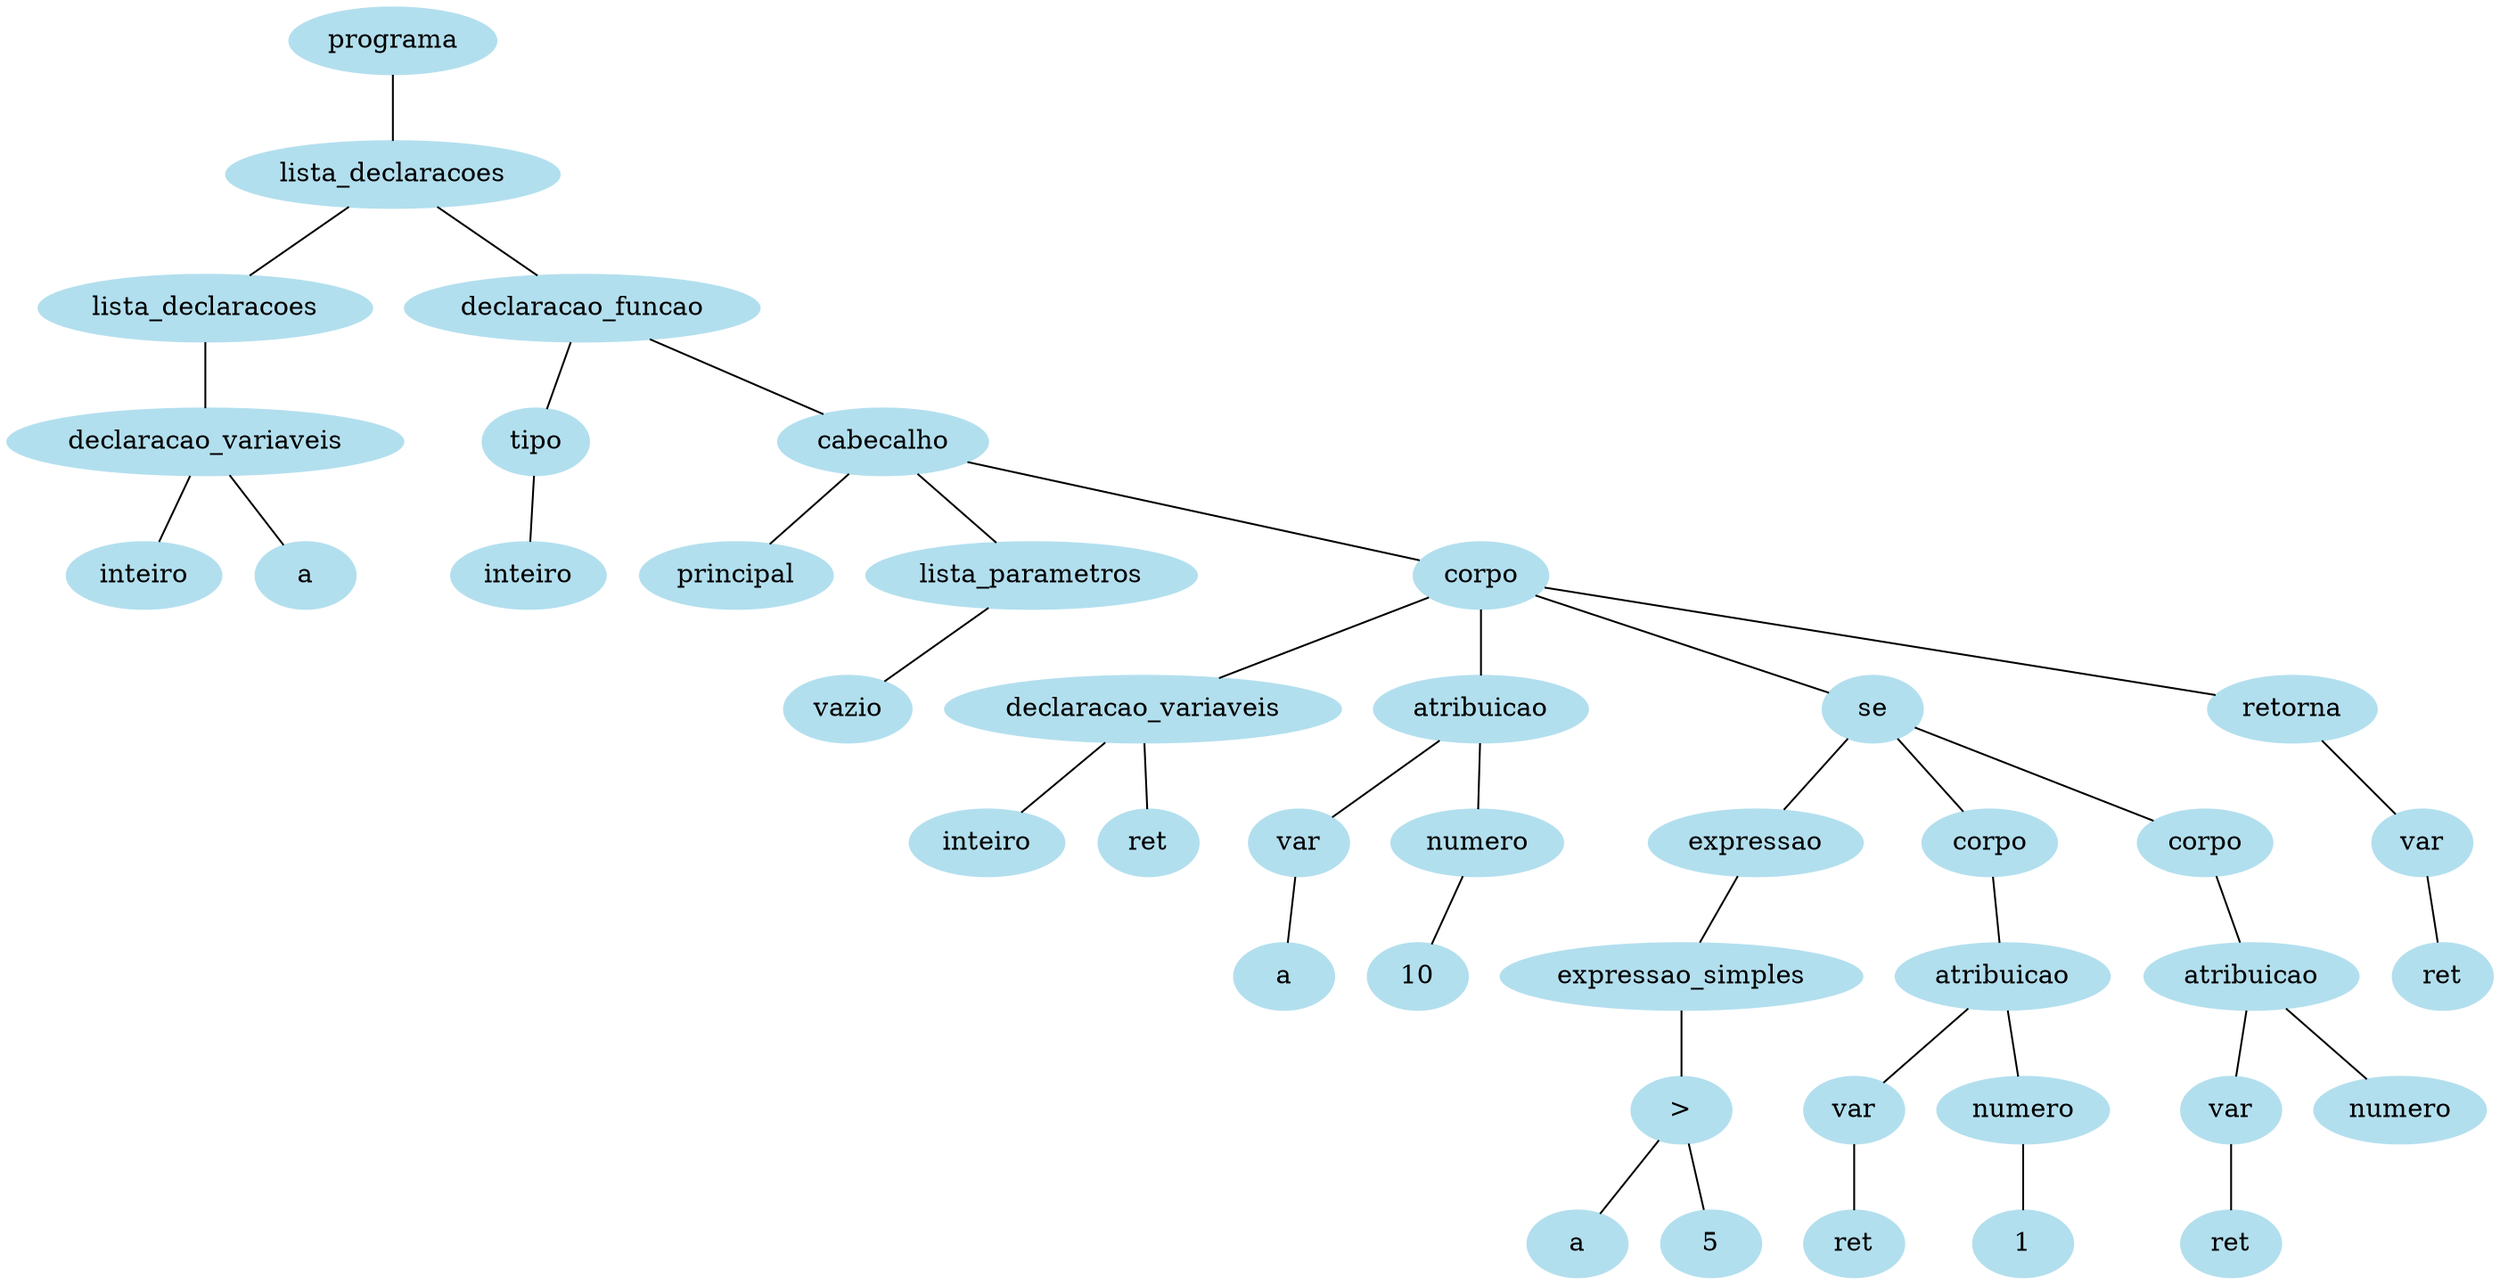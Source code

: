 strict graph G {
	node [color=lightblue2 style=filled]
	53446096 [label=programa]
	53947664 [label=lista_declaracoes]
	53446096 -- 53947664
	53947664 [label=lista_declaracoes]
	53902864 [label=lista_declaracoes]
	53947664 -- 53902864
	53902864 [label=lista_declaracoes]
	53477520 [label=declaracao_variaveis]
	53902864 -- 53477520
	53477520 [label=declaracao_variaveis]
	53945840 [label=inteiro]
	53477520 -- 53945840
	53945840 [label=inteiro]
	53446128 [label=a]
	53477520 -- 53446128
	53446128 [label=a]
	53946480 [label=declaracao_funcao]
	53947664 -- 53946480
	53946480 [label=declaracao_funcao]
	53944528 [label=tipo]
	53946480 -- 53944528
	1618442162 [label=inteiro]
	53944528 -- 1618442162
	53944528 [label=tipo]
	53945328 [label=cabecalho]
	53946480 -- 53945328
	1592096002 [label=principal]
	53945328 -- 1592096002
	53945328 [label=cabecalho]
	53944464 [label=lista_parametros]
	53945328 -- 53944464
	53944464 [label=lista_parametros]
	53944752 [label=vazio]
	53944464 -- 53944752
	53944752 [label=vazio]
	53947568 [label=corpo]
	53945328 -- 53947568
	53947568 [label=corpo]
	53944976 [label=declaracao_variaveis]
	53947568 -- 53944976
	53944976 [label=declaracao_variaveis]
	53944912 [label=inteiro]
	53944976 -- 53944912
	53944912 [label=inteiro]
	53944816 [label=ret]
	53944976 -- 53944816
	53944816 [label=ret]
	53945520 [label=atribuicao]
	53947568 -- 53945520
	53945520 [label=atribuicao]
	53944944 [label=var]
	53945520 -- 53944944
	1556672645 [label=a]
	53944944 -- 1556672645
	53944944 [label=var]
	53945104 [label=numero]
	53945520 -- 53945104
	17190936485 [label=10]
	53945104 -- 17190936485
	53945104 [label=numero]
	53946832 [label=se]
	53947568 -- 53946832
	53946832 [label=se]
	53946096 [label=expressao]
	53946832 -- 53946096
	53946096 [label=expressao]
	53946032 [label=expressao_simples]
	53946096 -- 53946032
	53946032 [label=expressao_simples]
	53945456 [label=">"]
	53946032 -- 53945456
	53945456 [label=">"]
	53946000 [label=a]
	53945456 -- 53946000
	53946000 [label=a]
	53945904 [label=5]
	53945456 -- 53945904
	53945904 [label=5]
	53946736 [label=corpo]
	53946832 -- 53946736
	53946736 [label=corpo]
	53946640 [label=atribuicao]
	53946736 -- 53946640
	53946640 [label=atribuicao]
	53946064 [label=var]
	53946640 -- 53946064
	1618889927 [label=ret]
	53946064 -- 1618889927
	53946064 [label=var]
	53946192 [label=numero]
	53946640 -- 53946192
	17190945927 [label=1]
	53946192 -- 17190945927
	53946192 [label=numero]
	53947344 [label=corpo]
	53946832 -- 53947344
	53947344 [label=corpo]
	53947248 [label=atribuicao]
	53947344 -- 53947248
	53947248 [label=atribuicao]
	53946672 [label=var]
	53947248 -- 53946672
	1618900887 [label=ret]
	53946672 -- 1618900887
	53946672 [label=var]
	53946800 [label=numero]
	53947248 -- 53946800
	53946800 [label=numero]
	53947504 [label=retorna]
	53947568 -- 53947504
	53947504 [label=retorna]
	53945232 [label=var]
	53947504 -- 53945232
	1618885125 [label=ret]
	53945232 -- 1618885125
	53945232 [label=var]
}
